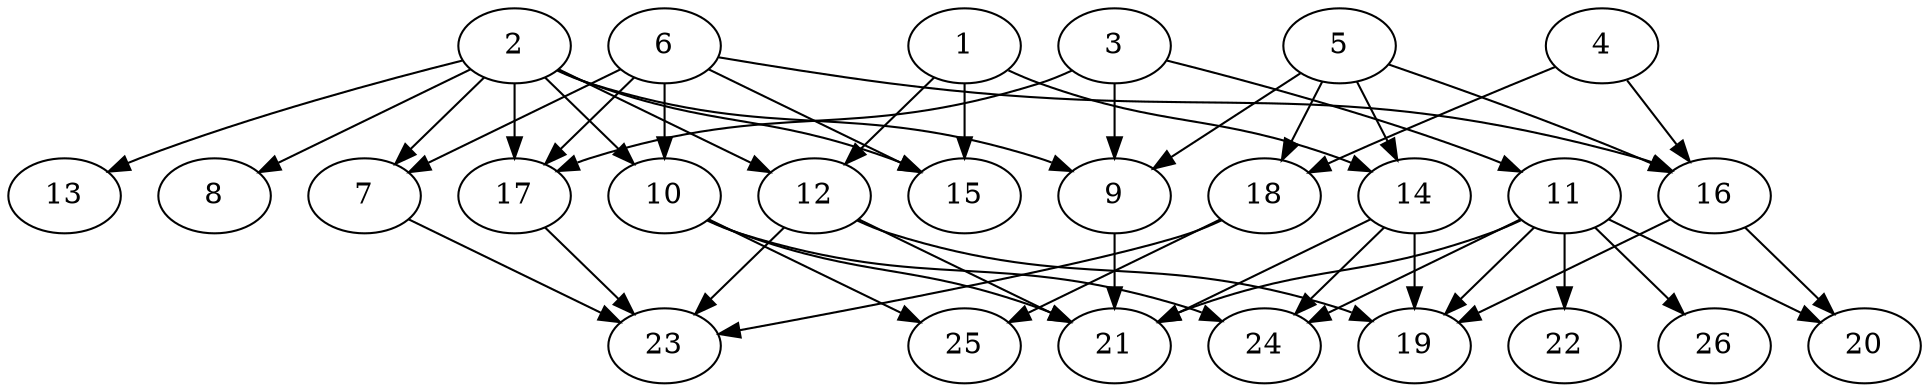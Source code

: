 // DAG (tier=2-normal, mode=data, n=26, ccr=0.404, fat=0.694, density=0.406, regular=0.599, jump=0.194, mindata=2097152, maxdata=16777216)
// DAG automatically generated by daggen at Sun Aug 24 16:33:34 2025
// /home/ermia/Project/Environments/daggen/bin/daggen --dot --ccr 0.404 --fat 0.694 --regular 0.599 --density 0.406 --jump 0.194 --mindata 2097152 --maxdata 16777216 -n 26 
digraph G {
  1 [size="70795756078962360", alpha="0.16", expect_size="35397878039481180"]
  1 -> 12 [size ="1128381894623232"]
  1 -> 14 [size ="1128381894623232"]
  1 -> 15 [size ="1128381894623232"]
  2 [size="181101017832567200", alpha="0.19", expect_size="90550508916283600"]
  2 -> 7 [size ="93467917156352"]
  2 -> 8 [size ="93467917156352"]
  2 -> 9 [size ="93467917156352"]
  2 -> 10 [size ="93467917156352"]
  2 -> 12 [size ="93467917156352"]
  2 -> 13 [size ="93467917156352"]
  2 -> 15 [size ="93467917156352"]
  2 -> 17 [size ="93467917156352"]
  3 [size="2482503467202624094208", alpha="0.01", expect_size="1241251733601312047104"]
  3 -> 9 [size ="1466729058271232"]
  3 -> 11 [size ="1466729058271232"]
  3 -> 17 [size ="1466729058271232"]
  4 [size="575569016111780800", alpha="0.18", expect_size="287784508055890400"]
  4 -> 16 [size ="382659071049728"]
  4 -> 18 [size ="382659071049728"]
  5 [size="105100239951988256", alpha="0.05", expect_size="52550119975994128"]
  5 -> 9 [size ="1892725322416128"]
  5 -> 14 [size ="1892725322416128"]
  5 -> 16 [size ="1892725322416128"]
  5 -> 18 [size ="1892725322416128"]
  6 [size="1512169511096047108096", alpha="0.09", expect_size="756084755548023554048"]
  6 -> 7 [size ="1053958810370048"]
  6 -> 10 [size ="1053958810370048"]
  6 -> 15 [size ="1053958810370048"]
  6 -> 16 [size ="1053958810370048"]
  6 -> 17 [size ="1053958810370048"]
  7 [size="2844868918567474688", alpha="0.00", expect_size="1422434459283737344"]
  7 -> 23 [size ="1931733893120000"]
  8 [size="1913259608015090688", alpha="0.04", expect_size="956629804007545344"]
  9 [size="1874009267230642944", alpha="0.17", expect_size="937004633615321472"]
  9 -> 21 [size ="1420948196556800"]
  10 [size="29831914272151576", alpha="0.16", expect_size="14915957136075788"]
  10 -> 21 [size ="39683358720000"]
  10 -> 24 [size ="39683358720000"]
  10 -> 25 [size ="39683358720000"]
  11 [size="4273080196800867991552", alpha="0.06", expect_size="2136540098400433995776"]
  11 -> 19 [size ="2106609392156672"]
  11 -> 20 [size ="2106609392156672"]
  11 -> 21 [size ="2106609392156672"]
  11 -> 22 [size ="2106609392156672"]
  11 -> 24 [size ="2106609392156672"]
  11 -> 26 [size ="2106609392156672"]
  12 [size="1707775257446465", alpha="0.00", expect_size="853887628723232"]
  12 -> 19 [size ="101297684480000"]
  12 -> 21 [size ="101297684480000"]
  12 -> 23 [size ="101297684480000"]
  13 [size="24366374260644316", alpha="0.13", expect_size="12183187130322158"]
  14 [size="3304007668766605312000", alpha="0.16", expect_size="1652003834383302656000"]
  14 -> 19 [size ="1774668952371200"]
  14 -> 21 [size ="1774668952371200"]
  14 -> 24 [size ="1774668952371200"]
  15 [size="3368481001777771053056", alpha="0.08", expect_size="1684240500888885526528"]
  16 [size="1967063024336522706944", alpha="0.10", expect_size="983531512168261353472"]
  16 -> 19 [size ="1255939839623168"]
  16 -> 20 [size ="1255939839623168"]
  17 [size="33978358715508732", alpha="0.11", expect_size="16989179357754366"]
  17 -> 23 [size ="794826949787648"]
  18 [size="23378384008203892", alpha="0.15", expect_size="11689192004101946"]
  18 -> 23 [size ="1519551720194048"]
  18 -> 25 [size ="1519551720194048"]
  19 [size="1156381238853019648", alpha="0.18", expect_size="578190619426509824"]
  20 [size="8017702388689018", alpha="0.06", expect_size="4008851194344509"]
  21 [size="322421172249649472", alpha="0.05", expect_size="161210586124824736"]
  22 [size="1237316791531414224896", alpha="0.09", expect_size="618658395765707112448"]
  23 [size="87231649770981408", alpha="0.14", expect_size="43615824885490704"]
  24 [size="1549818044136000", alpha="0.11", expect_size="774909022068000"]
  25 [size="52557049132207833088", alpha="0.18", expect_size="26278524566103916544"]
  26 [size="1652779152859650816", alpha="0.09", expect_size="826389576429825408"]
}